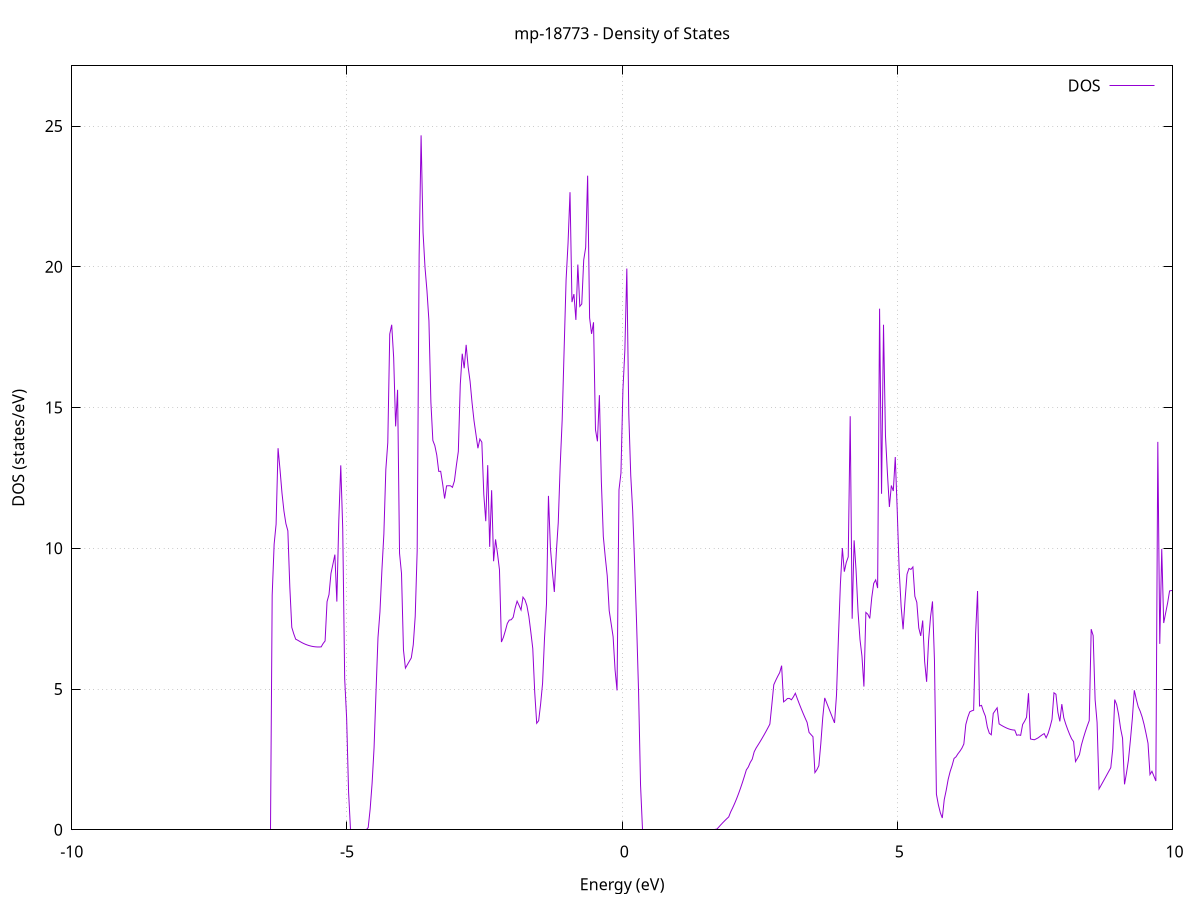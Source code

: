 set title 'mp-18773 - Density of States'
set xlabel 'Energy (eV)'
set ylabel 'DOS (states/eV)'
set grid
set xrange [-10:10]
set yrange [0:27.137]
set xzeroaxis lt -1
set terminal png size 800,600
set output 'mp-18773_dos_gnuplot.png'
plot '-' using 1:2 with lines title 'DOS'
-43.135900 0.000000
-43.100300 0.000000
-43.064700 0.000000
-43.029100 0.000000
-42.993500 0.000000
-42.957900 0.000000
-42.922300 0.000000
-42.886700 0.000000
-42.851100 0.000000
-42.815500 0.000000
-42.779900 0.000000
-42.744300 0.000000
-42.708700 0.000000
-42.673100 0.000000
-42.637500 0.000000
-42.601900 0.000000
-42.566200 0.000000
-42.530600 0.000000
-42.495000 0.000000
-42.459400 0.000000
-42.423800 0.000000
-42.388200 0.000000
-42.352600 0.000000
-42.317000 0.000000
-42.281400 0.000000
-42.245800 0.000000
-42.210200 0.000000
-42.174600 0.000000
-42.139000 0.000000
-42.103400 0.000000
-42.067800 0.000000
-42.032200 0.000000
-41.996600 0.000000
-41.961000 0.000000
-41.925400 0.000000
-41.889800 0.000000
-41.854200 0.000000
-41.818600 0.000000
-41.783000 0.000000
-41.747400 0.000000
-41.711800 0.000000
-41.676200 0.000000
-41.640600 0.000000
-41.605000 0.000000
-41.569400 0.000000
-41.533800 0.000000
-41.498200 0.000000
-41.462600 0.000000
-41.427000 0.000000
-41.391400 0.000000
-41.355800 0.000000
-41.320200 0.000000
-41.284600 0.000000
-41.249000 0.000000
-41.213400 0.000000
-41.177800 0.000000
-41.142200 0.000000
-41.106600 0.000000
-41.071000 0.000000
-41.035400 0.000000
-40.999800 0.000000
-40.964200 0.000000
-40.928600 0.000000
-40.892900 0.000000
-40.857300 0.000000
-40.821700 0.000000
-40.786100 0.000000
-40.750500 0.000000
-40.714900 0.000000
-40.679300 0.000000
-40.643700 0.000000
-40.608100 0.000000
-40.572500 0.000000
-40.536900 0.000000
-40.501300 0.000000
-40.465700 0.000000
-40.430100 0.000000
-40.394500 0.000000
-40.358900 0.000000
-40.323300 0.000000
-40.287700 0.000000
-40.252100 0.000000
-40.216500 0.000000
-40.180900 0.000000
-40.145300 0.000000
-40.109700 0.000000
-40.074100 0.000000
-40.038500 0.000000
-40.002900 0.000000
-39.967300 0.000000
-39.931700 0.000000
-39.896100 183.573600
-39.860500 705.699500
-39.824900 405.235800
-39.789300 0.000000
-39.753700 0.000000
-39.718100 0.000000
-39.682500 0.000000
-39.646900 0.000000
-39.611300 0.000000
-39.575700 0.000000
-39.540100 0.000000
-39.504500 0.000000
-39.468900 0.000000
-39.433300 0.000000
-39.397700 0.000000
-39.362100 0.000000
-39.326500 0.000000
-39.290900 0.000000
-39.255200 0.000000
-39.219600 0.000000
-39.184000 0.000000
-39.148400 0.000000
-39.112800 0.000000
-39.077200 0.000000
-39.041600 0.000000
-39.006000 0.000000
-38.970400 0.000000
-38.934800 0.000000
-38.899200 0.000000
-38.863600 0.000000
-38.828000 0.000000
-38.792400 0.000000
-38.756800 0.000000
-38.721200 0.000000
-38.685600 0.000000
-38.650000 0.000000
-38.614400 0.000000
-38.578800 0.000000
-38.543200 0.000000
-38.507600 0.000000
-38.472000 0.000000
-38.436400 0.000000
-38.400800 0.000000
-38.365200 0.000000
-38.329600 0.000000
-38.294000 0.000000
-38.258400 0.000000
-38.222800 0.000000
-38.187200 0.000000
-38.151600 0.000000
-38.116000 0.000000
-38.080400 0.000000
-38.044800 0.000000
-38.009200 0.000000
-37.973600 0.000000
-37.938000 0.000000
-37.902400 0.000000
-37.866800 0.000000
-37.831200 0.000000
-37.795600 0.000000
-37.760000 0.000000
-37.724400 0.000000
-37.688800 0.000000
-37.653200 0.000000
-37.617600 0.000000
-37.581900 0.000000
-37.546300 0.000000
-37.510700 0.000000
-37.475100 0.000000
-37.439500 0.000000
-37.403900 0.000000
-37.368300 0.000000
-37.332700 0.000000
-37.297100 0.000000
-37.261500 0.000000
-37.225900 0.000000
-37.190300 0.000000
-37.154700 0.000000
-37.119100 0.000000
-37.083500 0.000000
-37.047900 0.000000
-37.012300 0.000000
-36.976700 0.000000
-36.941100 0.000000
-36.905500 0.000000
-36.869900 0.000000
-36.834300 0.000000
-36.798700 0.000000
-36.763100 0.000000
-36.727500 0.000000
-36.691900 0.000000
-36.656300 0.000000
-36.620700 0.000000
-36.585100 0.000000
-36.549500 0.000000
-36.513900 0.000000
-36.478300 0.000000
-36.442700 0.000000
-36.407100 0.000000
-36.371500 0.000000
-36.335900 0.000000
-36.300300 0.000000
-36.264700 0.000000
-36.229100 0.000000
-36.193500 0.000000
-36.157900 0.000000
-36.122300 0.000000
-36.086700 0.000000
-36.051100 0.000000
-36.015500 0.000000
-35.979900 0.000000
-35.944300 0.000000
-35.908600 0.000000
-35.873000 0.000000
-35.837400 0.000000
-35.801800 0.000000
-35.766200 0.000000
-35.730600 0.000000
-35.695000 0.000000
-35.659400 0.000000
-35.623800 0.000000
-35.588200 0.000000
-35.552600 0.000000
-35.517000 0.000000
-35.481400 0.000000
-35.445800 0.000000
-35.410200 0.000000
-35.374600 0.000000
-35.339000 0.000000
-35.303400 0.000000
-35.267800 0.000000
-35.232200 0.000000
-35.196600 0.000000
-35.161000 0.000000
-35.125400 0.000000
-35.089800 0.000000
-35.054200 0.000000
-35.018600 0.000000
-34.983000 0.000000
-34.947400 0.000000
-34.911800 0.000000
-34.876200 0.000000
-34.840600 0.000000
-34.805000 0.000000
-34.769400 0.000000
-34.733800 0.000000
-34.698200 0.000000
-34.662600 0.000000
-34.627000 0.000000
-34.591400 0.000000
-34.555800 0.000000
-34.520200 0.000000
-34.484600 0.000000
-34.449000 0.000000
-34.413400 0.000000
-34.377800 0.000000
-34.342200 0.000000
-34.306600 0.000000
-34.270900 0.000000
-34.235300 0.000000
-34.199700 0.000000
-34.164100 0.000000
-34.128500 0.000000
-34.092900 0.000000
-34.057300 0.000000
-34.021700 0.000000
-33.986100 0.000000
-33.950500 0.000000
-33.914900 0.000000
-33.879300 0.000000
-33.843700 0.000000
-33.808100 0.000000
-33.772500 0.000000
-33.736900 0.000000
-33.701300 0.000000
-33.665700 0.000000
-33.630100 0.000000
-33.594500 0.000000
-33.558900 0.000000
-33.523300 0.000000
-33.487700 0.000000
-33.452100 0.000000
-33.416500 0.000000
-33.380900 0.000000
-33.345300 0.000000
-33.309700 0.000000
-33.274100 0.000000
-33.238500 0.000000
-33.202900 0.000000
-33.167300 0.000000
-33.131700 0.000000
-33.096100 0.000000
-33.060500 0.000000
-33.024900 0.000000
-32.989300 0.000000
-32.953700 0.000000
-32.918100 0.000000
-32.882500 0.000000
-32.846900 0.000000
-32.811300 0.000000
-32.775700 0.000000
-32.740100 0.000000
-32.704500 0.000000
-32.668900 0.000000
-32.633300 0.000000
-32.597600 0.000000
-32.562000 0.000000
-32.526400 0.000000
-32.490800 0.000000
-32.455200 0.000000
-32.419600 0.000000
-32.384000 0.000000
-32.348400 0.000000
-32.312800 0.000000
-32.277200 0.000000
-32.241600 0.000000
-32.206000 0.000000
-32.170400 0.000000
-32.134800 0.000000
-32.099200 0.000000
-32.063600 0.000000
-32.028000 0.000000
-31.992400 0.000000
-31.956800 0.000000
-31.921200 0.000000
-31.885600 0.000000
-31.850000 0.000000
-31.814400 0.000000
-31.778800 0.000000
-31.743200 0.000000
-31.707600 0.000000
-31.672000 0.000000
-31.636400 0.000000
-31.600800 0.000000
-31.565200 0.000000
-31.529600 0.000000
-31.494000 0.000000
-31.458400 0.000000
-31.422800 0.000000
-31.387200 0.000000
-31.351600 0.000000
-31.316000 0.000000
-31.280400 0.000000
-31.244800 0.000000
-31.209200 0.000000
-31.173600 0.000000
-31.138000 0.000000
-31.102400 0.000000
-31.066800 0.000000
-31.031200 0.000000
-30.995600 0.000000
-30.959900 0.000000
-30.924300 0.000000
-30.888700 0.000000
-30.853100 0.000000
-30.817500 0.000000
-30.781900 0.000000
-30.746300 0.000000
-30.710700 0.000000
-30.675100 0.000000
-30.639500 0.000000
-30.603900 0.000000
-30.568300 0.000000
-30.532700 0.000000
-30.497100 0.000000
-30.461500 0.000000
-30.425900 0.000000
-30.390300 0.000000
-30.354700 0.000000
-30.319100 0.000000
-30.283500 0.000000
-30.247900 0.000000
-30.212300 0.000000
-30.176700 0.000000
-30.141100 0.000000
-30.105500 0.000000
-30.069900 0.000000
-30.034300 0.000000
-29.998700 0.000000
-29.963100 0.000000
-29.927500 0.000000
-29.891900 0.000000
-29.856300 0.000000
-29.820700 0.000000
-29.785100 0.000000
-29.749500 0.000000
-29.713900 0.000000
-29.678300 0.000000
-29.642700 0.000000
-29.607100 0.000000
-29.571500 0.000000
-29.535900 0.000000
-29.500300 0.000000
-29.464700 0.000000
-29.429100 0.000000
-29.393500 0.000000
-29.357900 0.000000
-29.322300 0.000000
-29.286600 0.000000
-29.251000 0.000000
-29.215400 0.000000
-29.179800 0.000000
-29.144200 0.000000
-29.108600 0.000000
-29.073000 0.000000
-29.037400 0.000000
-29.001800 0.000000
-28.966200 0.000000
-28.930600 0.000000
-28.895000 0.000000
-28.859400 0.000000
-28.823800 0.000000
-28.788200 0.000000
-28.752600 0.000000
-28.717000 0.000000
-28.681400 0.000000
-28.645800 0.000000
-28.610200 0.000000
-28.574600 0.000000
-28.539000 0.000000
-28.503400 0.000000
-28.467800 0.000000
-28.432200 0.000000
-28.396600 0.000000
-28.361000 0.000000
-28.325400 0.000000
-28.289800 0.000000
-28.254200 0.000000
-28.218600 0.000000
-28.183000 0.000000
-28.147400 0.000000
-28.111800 0.000000
-28.076200 0.000000
-28.040600 0.000000
-28.005000 0.000000
-27.969400 0.000000
-27.933800 0.000000
-27.898200 0.000000
-27.862600 0.000000
-27.827000 0.000000
-27.791400 0.000000
-27.755800 0.000000
-27.720200 0.000000
-27.684600 0.000000
-27.648900 0.000000
-27.613300 0.000000
-27.577700 0.000000
-27.542100 0.000000
-27.506500 0.000000
-27.470900 0.000000
-27.435300 0.000000
-27.399700 0.000000
-27.364100 0.000000
-27.328500 0.000000
-27.292900 0.000000
-27.257300 0.000000
-27.221700 0.000000
-27.186100 0.000000
-27.150500 0.000000
-27.114900 0.000000
-27.079300 0.000000
-27.043700 0.000000
-27.008100 0.000000
-26.972500 0.000000
-26.936900 0.000000
-26.901300 0.000000
-26.865700 0.000000
-26.830100 0.000000
-26.794500 0.000000
-26.758900 0.000000
-26.723300 0.000000
-26.687700 0.000000
-26.652100 0.000000
-26.616500 0.000000
-26.580900 0.000000
-26.545300 0.000000
-26.509700 0.000000
-26.474100 0.000000
-26.438500 0.000000
-26.402900 0.000000
-26.367300 0.000000
-26.331700 0.000000
-26.296100 0.000000
-26.260500 0.000000
-26.224900 0.000000
-26.189300 0.000000
-26.153700 0.000000
-26.118100 0.000000
-26.082500 0.000000
-26.046900 0.000000
-26.011300 0.000000
-25.975600 0.000000
-25.940000 0.000000
-25.904400 0.000000
-25.868800 0.000000
-25.833200 0.000000
-25.797600 0.000000
-25.762000 0.000000
-25.726400 0.000000
-25.690800 0.000000
-25.655200 0.000000
-25.619600 0.000000
-25.584000 0.000000
-25.548400 0.000000
-25.512800 0.000000
-25.477200 0.000000
-25.441600 0.000000
-25.406000 0.000000
-25.370400 0.000000
-25.334800 0.000000
-25.299200 0.000000
-25.263600 0.000000
-25.228000 0.000000
-25.192400 0.000000
-25.156800 0.000000
-25.121200 0.000000
-25.085600 0.000000
-25.050000 0.000000
-25.014400 0.000000
-24.978800 0.000000
-24.943200 0.000000
-24.907600 0.000000
-24.872000 0.000000
-24.836400 0.000000
-24.800800 0.000000
-24.765200 0.000000
-24.729600 0.000000
-24.694000 0.000000
-24.658400 0.000000
-24.622800 0.000000
-24.587200 0.000000
-24.551600 0.000000
-24.516000 0.000000
-24.480400 0.000000
-24.444800 0.000000
-24.409200 0.000000
-24.373600 0.000000
-24.338000 0.000000
-24.302300 0.000000
-24.266700 0.000000
-24.231100 0.000000
-24.195500 0.000000
-24.159900 0.000000
-24.124300 0.000000
-24.088700 0.000000
-24.053100 0.000000
-24.017500 0.000000
-23.981900 0.000000
-23.946300 0.000000
-23.910700 0.000000
-23.875100 0.000000
-23.839500 0.000000
-23.803900 0.000000
-23.768300 0.000000
-23.732700 0.000000
-23.697100 0.000000
-23.661500 0.000000
-23.625900 0.000000
-23.590300 0.000000
-23.554700 0.000000
-23.519100 0.000000
-23.483500 0.000000
-23.447900 0.000000
-23.412300 0.000000
-23.376700 0.000000
-23.341100 0.000000
-23.305500 0.000000
-23.269900 0.000000
-23.234300 0.000000
-23.198700 0.000000
-23.163100 0.000000
-23.127500 0.000000
-23.091900 0.000000
-23.056300 0.000000
-23.020700 0.000000
-22.985100 0.000000
-22.949500 0.000000
-22.913900 0.000000
-22.878300 0.000000
-22.842700 0.000000
-22.807100 0.000000
-22.771500 0.000000
-22.735900 0.000000
-22.700300 0.000000
-22.664600 0.000000
-22.629000 0.000000
-22.593400 0.000000
-22.557800 0.000000
-22.522200 0.000000
-22.486600 0.000000
-22.451000 0.000000
-22.415400 0.000000
-22.379800 0.000000
-22.344200 0.000000
-22.308600 0.000000
-22.273000 0.000000
-22.237400 0.000000
-22.201800 0.000000
-22.166200 0.000000
-22.130600 0.000000
-22.095000 0.000000
-22.059400 0.000000
-22.023800 0.000000
-21.988200 0.000000
-21.952600 0.000000
-21.917000 0.000000
-21.881400 0.000000
-21.845800 0.000000
-21.810200 0.000000
-21.774600 0.000000
-21.739000 0.000000
-21.703400 0.000000
-21.667800 0.000000
-21.632200 0.000000
-21.596600 0.000000
-21.561000 0.000000
-21.525400 0.000000
-21.489800 0.000000
-21.454200 0.000000
-21.418600 0.000000
-21.383000 0.000000
-21.347400 0.000000
-21.311800 0.000000
-21.276200 0.000000
-21.240600 0.000000
-21.205000 0.000000
-21.169400 0.000000
-21.133800 0.000000
-21.098200 0.000000
-21.062600 0.000000
-21.027000 0.000000
-20.991300 0.000000
-20.955700 0.000000
-20.920100 0.000000
-20.884500 0.000000
-20.848900 0.000000
-20.813300 0.000000
-20.777700 0.000000
-20.742100 0.000000
-20.706500 0.000000
-20.670900 0.000000
-20.635300 0.000000
-20.599700 0.000000
-20.564100 0.000000
-20.528500 0.000000
-20.492900 0.000000
-20.457300 0.000000
-20.421700 0.000000
-20.386100 0.000000
-20.350500 0.000000
-20.314900 0.000000
-20.279300 0.000000
-20.243700 0.000000
-20.208100 0.000000
-20.172500 0.000000
-20.136900 0.000000
-20.101300 0.000000
-20.065700 0.000000
-20.030100 0.000000
-19.994500 0.000000
-19.958900 0.000000
-19.923300 0.000000
-19.887700 0.000000
-19.852100 0.000000
-19.816500 0.000000
-19.780900 0.000000
-19.745300 0.000000
-19.709700 0.000000
-19.674100 0.000000
-19.638500 0.000000
-19.602900 0.000000
-19.567300 0.000000
-19.531700 0.000000
-19.496100 0.000000
-19.460500 0.000000
-19.424900 0.000000
-19.389300 0.000000
-19.353600 0.000000
-19.318000 0.000000
-19.282400 0.000000
-19.246800 0.000000
-19.211200 0.000000
-19.175600 0.000000
-19.140000 0.000000
-19.104400 0.000000
-19.068800 0.000000
-19.033200 0.000000
-18.997600 0.000000
-18.962000 0.000000
-18.926400 0.000000
-18.890800 0.000000
-18.855200 0.000000
-18.819600 0.000000
-18.784000 0.000000
-18.748400 0.000000
-18.712800 0.000000
-18.677200 0.000000
-18.641600 0.000000
-18.606000 0.000000
-18.570400 0.000000
-18.534800 0.000000
-18.499200 0.000000
-18.463600 0.000000
-18.428000 0.000000
-18.392400 0.000000
-18.356800 0.000000
-18.321200 0.000000
-18.285600 0.000000
-18.250000 0.000000
-18.214400 0.000000
-18.178800 0.000000
-18.143200 0.000000
-18.107600 0.000000
-18.072000 0.000000
-18.036400 0.000000
-18.000800 0.000000
-17.965200 0.000000
-17.929600 0.000000
-17.894000 0.011800
-17.858400 0.221100
-17.822800 0.692200
-17.787200 1.553300
-17.751600 2.429500
-17.716000 2.993900
-17.680300 3.737400
-17.644700 3.593800
-17.609100 4.362400
-17.573500 8.178700
-17.537900 9.934900
-17.502300 10.530900
-17.466700 11.050400
-17.431100 10.594400
-17.395500 9.669700
-17.359900 7.958900
-17.324300 8.071400
-17.288700 10.475500
-17.253100 9.098100
-17.217500 11.104600
-17.181900 12.365400
-17.146300 10.736500
-17.110700 9.162000
-17.075100 6.269200
-17.039500 5.563200
-17.003900 6.677000
-16.968300 5.279100
-16.932700 16.663200
-16.897100 19.412700
-16.861500 18.595400
-16.825900 21.007000
-16.790300 22.300200
-16.754700 20.676600
-16.719100 18.173000
-16.683500 14.118600
-16.647900 1.966400
-16.612300 3.506300
-16.576700 4.603300
-16.541100 6.486500
-16.505500 17.315400
-16.469900 23.093600
-16.434300 18.464700
-16.398700 13.268800
-16.363100 24.449800
-16.327500 19.148600
-16.291900 19.497600
-16.256300 19.769700
-16.220700 19.964900
-16.185100 19.850000
-16.149500 25.439200
-16.113900 31.639800
-16.078300 31.249200
-16.042600 20.839000
-16.007000 4.446800
-15.971400 0.000000
-15.935800 0.000000
-15.900200 0.000000
-15.864600 0.000000
-15.829000 0.000000
-15.793400 0.000000
-15.757800 0.000000
-15.722200 0.000000
-15.686600 0.000000
-15.651000 0.000000
-15.615400 0.000000
-15.579800 0.000000
-15.544200 0.000000
-15.508600 0.000000
-15.473000 0.000000
-15.437400 0.000000
-15.401800 0.000000
-15.366200 0.000000
-15.330600 0.000000
-15.295000 0.000000
-15.259400 0.000000
-15.223800 0.000000
-15.188200 0.000000
-15.152600 0.000000
-15.117000 0.000000
-15.081400 0.000000
-15.045800 0.000000
-15.010200 0.000000
-14.974600 0.000000
-14.939000 0.000000
-14.903400 0.000000
-14.867800 0.000000
-14.832200 0.000000
-14.796600 0.000000
-14.761000 0.000000
-14.725400 0.000000
-14.689800 0.000000
-14.654200 0.000000
-14.618600 0.000000
-14.583000 0.000000
-14.547400 0.000000
-14.511800 0.000000
-14.476200 0.000000
-14.440600 0.000000
-14.405000 0.000000
-14.369300 0.000000
-14.333700 0.000000
-14.298100 0.000000
-14.262500 0.000000
-14.226900 0.000000
-14.191300 0.000000
-14.155700 0.000000
-14.120100 0.000000
-14.084500 0.000000
-14.048900 0.000000
-14.013300 0.000000
-13.977700 0.000000
-13.942100 0.000000
-13.906500 0.000000
-13.870900 0.000000
-13.835300 0.000000
-13.799700 0.000000
-13.764100 0.000000
-13.728500 0.000000
-13.692900 0.000000
-13.657300 0.000000
-13.621700 0.000000
-13.586100 0.000000
-13.550500 0.000000
-13.514900 0.000000
-13.479300 0.000000
-13.443700 0.000000
-13.408100 0.000000
-13.372500 0.000000
-13.336900 0.000000
-13.301300 0.000000
-13.265700 0.000000
-13.230100 0.000000
-13.194500 0.000000
-13.158900 0.000000
-13.123300 0.000000
-13.087700 0.000000
-13.052100 0.000000
-13.016500 0.000000
-12.980900 0.000000
-12.945300 0.000000
-12.909700 0.000000
-12.874100 0.000000
-12.838500 0.000000
-12.802900 0.000000
-12.767300 0.000000
-12.731700 0.000000
-12.696000 0.000000
-12.660400 0.000000
-12.624800 0.000000
-12.589200 0.000000
-12.553600 0.000000
-12.518000 0.000000
-12.482400 0.000000
-12.446800 0.000000
-12.411200 0.000000
-12.375600 0.000000
-12.340000 0.000000
-12.304400 0.000000
-12.268800 0.000000
-12.233200 0.000000
-12.197600 0.000000
-12.162000 0.000000
-12.126400 0.000000
-12.090800 0.000000
-12.055200 0.000000
-12.019600 0.000000
-11.984000 0.000000
-11.948400 0.000000
-11.912800 0.000000
-11.877200 0.000000
-11.841600 0.000000
-11.806000 0.000000
-11.770400 0.000000
-11.734800 0.000000
-11.699200 0.000000
-11.663600 0.000000
-11.628000 0.000000
-11.592400 0.000000
-11.556800 0.000000
-11.521200 0.000000
-11.485600 0.000000
-11.450000 0.000000
-11.414400 0.000000
-11.378800 0.000000
-11.343200 0.000000
-11.307600 0.000000
-11.272000 0.000000
-11.236400 0.000000
-11.200800 0.000000
-11.165200 0.000000
-11.129600 0.000000
-11.094000 0.000000
-11.058300 0.000000
-11.022700 0.000000
-10.987100 0.000000
-10.951500 0.000000
-10.915900 0.000000
-10.880300 0.000000
-10.844700 0.000000
-10.809100 0.000000
-10.773500 0.000000
-10.737900 0.000000
-10.702300 0.000000
-10.666700 0.000000
-10.631100 0.000000
-10.595500 0.000000
-10.559900 0.000000
-10.524300 0.000000
-10.488700 0.000000
-10.453100 0.000000
-10.417500 0.000000
-10.381900 0.000000
-10.346300 0.000000
-10.310700 0.000000
-10.275100 0.000000
-10.239500 0.000000
-10.203900 0.000000
-10.168300 0.000000
-10.132700 0.000000
-10.097100 0.000000
-10.061500 0.000000
-10.025900 0.000000
-9.990300 0.000000
-9.954700 0.000000
-9.919100 0.000000
-9.883500 0.000000
-9.847900 0.000000
-9.812300 0.000000
-9.776700 0.000000
-9.741100 0.000000
-9.705500 0.000000
-9.669900 0.000000
-9.634300 0.000000
-9.598700 0.000000
-9.563100 0.000000
-9.527500 0.000000
-9.491900 0.000000
-9.456300 0.000000
-9.420700 0.000000
-9.385000 0.000000
-9.349400 0.000000
-9.313800 0.000000
-9.278200 0.000000
-9.242600 0.000000
-9.207000 0.000000
-9.171400 0.000000
-9.135800 0.000000
-9.100200 0.000000
-9.064600 0.000000
-9.029000 0.000000
-8.993400 0.000000
-8.957800 0.000000
-8.922200 0.000000
-8.886600 0.000000
-8.851000 0.000000
-8.815400 0.000000
-8.779800 0.000000
-8.744200 0.000000
-8.708600 0.000000
-8.673000 0.000000
-8.637400 0.000000
-8.601800 0.000000
-8.566200 0.000000
-8.530600 0.000000
-8.495000 0.000000
-8.459400 0.000000
-8.423800 0.000000
-8.388200 0.000000
-8.352600 0.000000
-8.317000 0.000000
-8.281400 0.000000
-8.245800 0.000000
-8.210200 0.000000
-8.174600 0.000000
-8.139000 0.000000
-8.103400 0.000000
-8.067800 0.000000
-8.032200 0.000000
-7.996600 0.000000
-7.961000 0.000000
-7.925400 0.000000
-7.889800 0.000000
-7.854200 0.000000
-7.818600 0.000000
-7.783000 0.000000
-7.747300 0.000000
-7.711700 0.000000
-7.676100 0.000000
-7.640500 0.000000
-7.604900 0.000000
-7.569300 0.000000
-7.533700 0.000000
-7.498100 0.000000
-7.462500 0.000000
-7.426900 0.000000
-7.391300 0.000000
-7.355700 0.000000
-7.320100 0.000000
-7.284500 0.000000
-7.248900 0.000000
-7.213300 0.000000
-7.177700 0.000000
-7.142100 0.000000
-7.106500 0.000000
-7.070900 0.000000
-7.035300 0.000000
-6.999700 0.000000
-6.964100 0.000000
-6.928500 0.000000
-6.892900 0.000000
-6.857300 0.000000
-6.821700 0.000000
-6.786100 0.000000
-6.750500 0.000000
-6.714900 0.000000
-6.679300 0.000000
-6.643700 0.000000
-6.608100 0.000000
-6.572500 0.000000
-6.536900 0.000000
-6.501300 0.000000
-6.465700 0.000000
-6.430100 0.000000
-6.394500 0.000000
-6.358900 8.333500
-6.323300 10.147900
-6.287700 10.854000
-6.252100 13.555100
-6.216500 12.793400
-6.180900 11.963300
-6.145300 11.324200
-6.109700 10.876300
-6.074000 10.619500
-6.038400 8.622600
-6.002800 7.192000
-5.967200 6.962200
-5.931600 6.770100
-5.896000 6.735100
-5.860400 6.694000
-5.824800 6.654500
-5.789200 6.619300
-5.753600 6.588500
-5.718000 6.562000
-5.682400 6.539800
-5.646800 6.521900
-5.611200 6.508300
-5.575600 6.499100
-5.540000 6.494200
-5.504400 6.493600
-5.468800 6.497400
-5.433200 6.616600
-5.397600 6.707400
-5.362000 8.103900
-5.326400 8.356800
-5.290800 9.106900
-5.255200 9.436200
-5.219600 9.774900
-5.184000 8.105300
-5.148400 10.985700
-5.112800 12.946900
-5.077200 10.706200
-5.041600 5.369200
-5.006000 3.959600
-4.970400 1.325800
-4.934800 0.000000
-4.899200 0.000000
-4.863600 0.000000
-4.828000 0.000000
-4.792400 0.000000
-4.756800 0.000000
-4.721200 0.000000
-4.685600 0.000000
-4.650000 0.000000
-4.614400 0.079700
-4.578800 0.731000
-4.543200 1.656400
-4.507600 2.915800
-4.472000 4.911200
-4.436300 6.827700
-4.400700 7.741000
-4.365100 9.226500
-4.329500 10.504100
-4.293900 12.794200
-4.258300 13.751600
-4.222700 17.610000
-4.187100 17.940100
-4.151500 16.770000
-4.115900 14.331100
-4.080300 15.628800
-4.044700 9.821000
-4.009100 9.106400
-3.973500 6.389400
-3.937900 5.743400
-3.902300 5.865000
-3.866700 5.986200
-3.831100 6.106800
-3.795500 6.569800
-3.759900 7.584300
-3.724300 9.923000
-3.688700 20.403500
-3.653100 24.670000
-3.617500 21.219700
-3.581900 19.974600
-3.546300 19.144500
-3.510700 18.078900
-3.475100 15.187100
-3.439500 13.831000
-3.403900 13.650100
-3.368300 13.311000
-3.332700 12.732700
-3.297100 12.734100
-3.261500 12.287300
-3.225900 11.768000
-3.190300 12.217300
-3.154700 12.222000
-3.119100 12.219100
-3.083500 12.165400
-3.047900 12.391400
-3.012300 12.939200
-2.976700 13.437100
-2.941100 15.814600
-2.905500 16.912300
-2.869900 16.395700
-2.834300 17.227900
-2.798700 16.451100
-2.763000 15.930200
-2.727400 15.175200
-2.691800 14.535300
-2.656200 14.044900
-2.620600 13.553900
-2.585000 13.880400
-2.549400 13.769200
-2.513800 11.914100
-2.478200 10.961700
-2.442600 12.953200
-2.407000 10.050300
-2.371400 12.062600
-2.335800 9.540400
-2.300200 10.315300
-2.264600 9.808800
-2.229000 9.238300
-2.193400 6.668900
-2.157800 6.835500
-2.122200 7.069200
-2.086600 7.329100
-2.051000 7.448300
-2.015400 7.462200
-1.979800 7.548500
-1.944200 7.878400
-1.908600 8.121600
-1.873000 7.969500
-1.837400 7.808000
-1.801800 8.264800
-1.766200 8.167200
-1.730600 7.960500
-1.695000 7.579700
-1.659400 7.028500
-1.623800 6.439100
-1.588200 4.878100
-1.552600 3.782800
-1.517000 3.875200
-1.481400 4.465000
-1.445800 5.203100
-1.410200 6.821700
-1.374600 8.023100
-1.339000 11.860900
-1.303400 10.018200
-1.267800 9.172300
-1.232200 8.448600
-1.196600 9.836800
-1.161000 10.908400
-1.125400 12.942600
-1.089700 14.555800
-1.054100 17.063900
-1.018500 19.535800
-0.982900 20.842200
-0.947300 22.649900
-0.911700 18.744600
-0.876100 19.030100
-0.840500 18.112300
-0.804900 20.079900
-0.769300 18.593200
-0.733700 18.679900
-0.698100 20.241800
-0.662500 20.688500
-0.626900 23.236700
-0.591300 18.187700
-0.555700 17.616200
-0.520100 18.028100
-0.484500 14.212600
-0.448900 13.799500
-0.413300 15.439600
-0.377700 12.367800
-0.342100 10.415700
-0.306500 9.683100
-0.270900 9.021800
-0.235300 7.785000
-0.199700 7.322200
-0.164100 6.858200
-0.128500 5.676500
-0.092900 4.950600
-0.057300 12.077700
-0.021700 12.671600
0.013900 15.609100
0.049500 17.036500
0.085100 19.936400
0.120700 14.769000
0.156300 12.584600
0.191900 11.312600
0.227500 9.413300
0.263100 7.293800
0.298700 4.892900
0.334300 1.590200
0.369900 0.000000
0.405500 0.000000
0.441100 0.000000
0.476700 0.000000
0.512300 0.000000
0.548000 0.000000
0.583600 0.000000
0.619200 0.000000
0.654800 0.000000
0.690400 0.000000
0.726000 0.000000
0.761600 0.000000
0.797200 0.000000
0.832800 0.000000
0.868400 0.000000
0.904000 0.000000
0.939600 0.000000
0.975200 0.000000
1.010800 0.000000
1.046400 0.000000
1.082000 0.000000
1.117600 0.000000
1.153200 0.000000
1.188800 0.000000
1.224400 0.000000
1.260000 0.000000
1.295600 0.000000
1.331200 0.000000
1.366800 0.000000
1.402400 0.000000
1.438000 0.000000
1.473600 0.000000
1.509200 0.000000
1.544800 0.000000
1.580400 0.000000
1.616000 0.000000
1.651600 0.000000
1.687200 0.000000
1.722800 0.025200
1.758400 0.101700
1.794000 0.179100
1.829600 0.253400
1.865200 0.324400
1.900800 0.392200
1.936400 0.456900
1.972000 0.634100
2.007600 0.775900
2.043200 0.930800
2.078800 1.098600
2.114400 1.279500
2.150000 1.473300
2.185600 1.680200
2.221300 1.900100
2.256900 2.127700
2.292500 2.231000
2.328100 2.393100
2.363700 2.508300
2.399300 2.770700
2.434900 2.905700
2.470500 3.015900
2.506100 3.128500
2.541700 3.245200
2.577300 3.366100
2.612900 3.491100
2.648500 3.620200
2.684100 3.753500
2.719700 4.437900
2.755300 5.151900
2.790900 5.306900
2.826500 5.449600
2.862100 5.580100
2.897700 5.830200
2.933300 4.543900
2.968900 4.597800
3.004500 4.663900
3.040100 4.666300
3.075700 4.617600
3.111300 4.720100
3.146900 4.849000
3.182500 4.659100
3.218100 4.476100
3.253700 4.300200
3.289300 4.131200
3.324900 3.969300
3.360500 3.814400
3.396100 3.459400
3.431700 3.380800
3.467300 3.304700
3.502900 2.031200
3.538500 2.133000
3.574100 2.276800
3.609700 3.057400
3.645300 3.990700
3.680900 4.683900
3.716500 4.506500
3.752100 4.329100
3.787700 4.151600
3.823300 3.974000
3.859000 3.796400
3.894600 4.779600
3.930200 6.837900
3.965800 8.729500
4.001400 10.008000
4.037000 9.168400
4.072600 9.497200
4.108200 9.695100
4.143800 14.690500
4.179400 7.497300
4.215000 10.281900
4.250600 9.205800
4.286200 7.752300
4.321800 6.755400
4.357400 6.171000
4.393000 5.087900
4.428600 7.721700
4.464200 7.656100
4.499800 7.507600
4.535400 8.248200
4.571000 8.752400
4.606600 8.876600
4.642200 8.586000
4.677800 18.512000
4.713400 11.934200
4.749000 17.940600
4.784600 13.998700
4.820200 12.662400
4.855800 11.467200
4.891400 12.229900
4.927000 12.034600
4.962600 13.240800
4.998200 11.351800
5.033800 9.218200
5.069400 7.929200
5.105000 7.121700
5.140600 8.163100
5.176200 9.077200
5.211800 9.284100
5.247400 9.249500
5.283000 9.336600
5.318600 8.293900
5.354200 8.079500
5.389800 7.171000
5.425400 6.886600
5.461000 7.434200
5.496600 5.970000
5.532300 5.255000
5.567900 6.721000
5.603500 7.559000
5.639100 8.112200
5.674700 6.023800
5.710300 1.264000
5.745900 0.886500
5.781500 0.604500
5.817100 0.418200
5.852700 1.071300
5.888300 1.402700
5.923900 1.790600
5.959500 2.067500
5.995100 2.279000
6.030700 2.533900
6.066300 2.591100
6.101900 2.700600
6.137500 2.791500
6.173100 2.898100
6.208700 3.046300
6.244300 3.736800
6.279900 3.995800
6.315500 4.187200
6.351100 4.224000
6.386700 4.247500
6.422300 6.948000
6.457900 8.481200
6.493500 4.396300
6.529100 4.419700
6.564700 4.208500
6.600300 4.033800
6.635900 3.644100
6.671500 3.431800
6.707100 3.374400
6.742700 4.132500
6.778300 4.234200
6.813900 4.333300
6.849500 3.761100
6.885100 3.717800
6.920700 3.678000
6.956300 3.641700
6.991900 3.608800
7.027500 3.581100
7.063100 3.560400
7.098700 3.546800
7.134300 3.540100
7.170000 3.357900
7.205600 3.370900
7.241200 3.354000
7.276800 3.740900
7.312400 3.854800
7.348000 3.994700
7.383600 4.851200
7.419200 3.226400
7.454800 3.209000
7.490400 3.197800
7.526000 3.231900
7.561600 3.269600
7.597200 3.324100
7.632800 3.373300
7.668400 3.417100
7.704000 3.268400
7.739600 3.422100
7.775200 3.651100
7.810800 3.922700
7.846400 4.866400
7.882000 4.814600
7.917600 4.173000
7.953200 3.850000
7.988800 4.462700
8.024400 3.982300
8.060000 3.755900
8.095600 3.562700
8.131200 3.386400
8.166800 3.231900
8.202400 3.131500
8.238000 2.423100
8.273600 2.541600
8.309200 2.669800
8.344800 3.008100
8.380400 3.257000
8.416000 3.484000
8.451600 3.690800
8.487200 3.879400
8.522800 7.126500
8.558400 6.898600
8.594000 4.622000
8.629600 3.814300
8.665200 1.450000
8.700800 1.574700
8.736400 1.700100
8.772000 1.826200
8.807600 1.952900
8.843300 2.080300
8.878900 2.208400
8.914500 2.877000
8.950100 4.624500
8.985700 4.445500
9.021300 4.088700
9.056900 3.598500
9.092500 3.254100
9.128100 1.614700
9.163700 2.010700
9.199300 2.474100
9.234900 3.179000
9.270500 3.955500
9.306100 4.955100
9.341700 4.640400
9.377300 4.368800
9.412900 4.211500
9.448500 4.005200
9.484100 3.740000
9.519700 3.416000
9.555300 3.070500
9.590900 1.961200
9.626500 2.078000
9.662100 1.905200
9.697700 1.731800
9.733300 13.780200
9.768900 6.603900
9.804500 9.975900
9.840100 7.344800
9.875700 7.703200
9.911300 8.057500
9.946900 8.485400
9.982500 8.498700
10.018100 8.506900
10.053700 8.328300
10.089300 7.980000
10.124900 8.199400
10.160500 7.211200
10.196100 7.180100
10.231700 6.723000
10.267300 7.074400
10.302900 7.268600
10.338500 8.626200
10.374100 8.502400
10.409700 8.324100
10.445300 8.087100
10.480900 7.908400
10.516600 7.762000
10.552200 7.260900
10.587800 6.353400
10.623400 6.085700
10.659000 5.749600
10.694600 5.434900
10.730200 5.251600
10.765800 4.299400
10.801400 4.081900
10.837000 3.801500
10.872600 3.615700
10.908200 3.435400
10.943800 3.262000
10.979400 2.987600
11.015000 2.873600
11.050600 2.796900
11.086200 2.724800
11.121800 2.657300
11.157400 2.594500
11.193000 2.536000
11.228600 2.480400
11.264200 2.340700
11.299800 2.195200
11.335400 2.103200
11.371000 2.023300
11.406600 1.628800
11.442200 1.421500
11.477800 1.342800
11.513400 1.262600
11.549000 1.095800
11.584600 0.934100
11.620200 1.799300
11.655800 1.990000
11.691400 1.475600
11.727000 1.872400
11.762600 2.085600
11.798200 2.321200
11.833800 2.544800
11.869400 2.753500
11.905000 2.947300
11.940600 3.015800
11.976200 3.213500
12.011800 3.406800
12.047400 3.599800
12.083000 4.545700
12.118600 4.407400
12.154300 4.297800
12.189900 4.607600
12.225500 5.535000
12.261100 5.398700
12.296700 5.292700
12.332300 5.217200
12.367900 5.172000
12.403500 4.489400
12.439100 4.495900
12.474700 4.871600
12.510300 5.111300
12.545900 7.399100
12.581500 8.246400
12.617100 8.568100
12.652700 8.114000
12.688300 6.783800
12.723900 6.516200
12.759500 7.711400
12.795100 7.113500
12.830700 6.279500
12.866300 5.940500
12.901900 5.603100
12.937500 5.878400
12.973100 6.609300
13.008700 5.820100
13.044300 5.595900
13.079900 5.472400
13.115500 5.526100
13.151100 5.645500
13.186700 5.871600
13.222300 6.040100
13.257900 8.011000
13.293500 8.292000
13.329100 7.758100
13.364700 7.568100
13.400300 9.935300
13.435900 8.311200
13.471500 8.106600
13.507100 8.010000
13.542700 8.075000
13.578300 5.957300
13.613900 5.222000
13.649500 5.006300
13.685100 4.059600
13.720700 3.571900
13.756300 2.688300
13.791900 1.839900
13.827600 0.971900
13.863200 0.843400
13.898800 1.002600
13.934400 1.317100
13.970000 1.736800
14.005600 2.187800
14.041200 3.285200
14.076800 3.937200
14.112400 4.365700
14.148000 4.828700
14.183600 5.528500
14.219200 6.043100
14.254800 6.345500
14.290400 7.354600
14.326000 7.625800
14.361600 7.454200
14.397200 7.125800
14.432800 6.499000
14.468400 5.955800
14.504000 5.735500
14.539600 8.504900
14.575200 7.409500
14.610800 6.922700
14.646400 6.606600
14.682000 7.155900
14.717600 7.385600
14.753200 7.772300
14.788800 8.218500
14.824400 9.041000
14.860000 8.624400
14.895600 8.064800
14.931200 7.805700
14.966800 7.219300
15.002400 9.424400
15.038000 7.277700
15.073600 8.726400
15.109200 10.024400
15.144800 10.898100
15.180400 10.868100
15.216000 13.506100
15.251600 11.469700
15.287200 13.669100
15.322800 11.871400
15.358400 8.176900
15.394000 6.474000
15.429600 4.824000
15.465300 3.170400
15.500900 2.433200
15.536500 2.030000
15.572100 2.641600
15.607700 3.519400
15.643300 4.663400
15.678900 10.699800
15.714500 8.496500
15.750100 7.477800
15.785700 6.400600
15.821300 4.808900
15.856900 4.019700
15.892500 8.702800
15.928100 10.962100
15.963700 17.565300
15.999300 11.708000
16.034900 10.569800
16.070500 9.865800
16.106100 10.144400
16.141700 12.692200
16.177300 12.283600
16.212900 11.868900
16.248500 16.999300
16.284100 7.683300
16.319700 6.551000
16.355300 5.956400
16.390900 5.391700
16.426500 4.879400
16.462100 4.503700
16.497700 4.387300
16.533300 4.601100
16.568900 5.571800
16.604500 5.829500
16.640100 7.196900
16.675700 5.143500
16.711300 5.721600
16.746900 6.829000
16.782500 8.005500
16.818100 10.161800
16.853700 10.251100
16.889300 9.835000
16.924900 6.299900
16.960500 6.278800
16.996100 6.843200
17.031700 6.679500
17.067300 8.147200
17.102900 6.898500
17.138600 4.985000
17.174200 5.425900
17.209800 5.902900
17.245400 6.748800
17.281000 7.352900
17.316600 8.083000
17.352200 9.663700
17.387800 12.699000
17.423400 12.416800
17.459000 11.307600
17.494600 6.405200
17.530200 7.274400
17.565800 7.959300
17.601400 8.317300
17.637000 8.695800
17.672600 9.272200
17.708200 9.632800
17.743800 11.625900
17.779400 12.109400
17.815000 8.604200
17.850600 14.692300
17.886200 13.450800
17.921800 17.115400
17.957400 14.352300
17.993000 14.932700
18.028600 18.095700
18.064200 13.945000
18.099800 13.501500
18.135400 13.081600
18.171000 11.180100
18.206600 14.602700
18.242200 10.365300
18.277800 9.421900
18.313400 9.537500
18.349000 11.487100
18.384600 11.781100
18.420200 11.376200
18.455800 10.653500
18.491400 10.220000
18.527000 10.615900
18.562600 9.506100
18.598200 9.848400
18.633800 8.580400
18.669400 6.668200
18.705000 6.600500
18.740600 5.183000
18.776300 4.832800
18.811900 4.497100
18.847500 4.175900
18.883100 3.533100
18.918700 3.081200
18.954300 2.917200
18.989900 2.777500
19.025500 2.664100
19.061100 2.528300
19.096700 2.402000
19.132300 2.285300
19.167900 2.178000
19.203500 2.080300
19.239100 2.023700
19.274700 1.990500
19.310300 1.974800
19.345900 1.976500
19.381500 1.911600
19.417100 2.182400
19.452700 2.466200
19.488300 2.678300
19.523900 2.916400
19.559500 3.155700
19.595100 3.396100
19.630700 3.637500
19.666300 3.880000
19.701900 6.725100
19.737500 4.572900
19.773100 4.100100
19.808700 4.177400
19.844300 4.305200
19.879900 6.160300
19.915500 6.201200
19.951100 4.898600
19.986700 4.780200
20.022300 4.600400
20.057900 4.343000
20.093500 4.096000
20.129100 3.875200
20.164700 3.482900
20.200300 3.506300
20.235900 3.893700
20.271500 3.935700
20.307100 4.509800
20.342700 4.552600
20.378300 7.289900
20.413900 6.651100
20.449600 6.886100
20.485200 7.991200
20.520800 7.745600
20.556400 6.032700
20.592000 6.977800
20.627600 7.404100
20.663200 7.548400
20.698800 7.693000
20.734400 7.926900
20.770000 10.844600
20.805600 8.338700
20.841200 5.094900
20.876800 4.699200
20.912400 4.263400
20.948000 5.423200
20.983600 5.706200
21.019200 5.256100
21.054800 5.271300
21.090400 4.894700
21.126000 5.279800
21.161600 5.587200
21.197200 6.666400
21.232800 7.343700
21.268400 7.572000
21.304000 6.646200
21.339600 6.796700
21.375200 6.898000
21.410800 6.962900
21.446400 10.581600
21.482000 5.818800
21.517600 5.964600
21.553200 6.129600
21.588800 6.313900
21.624400 6.602400
21.660000 6.870400
21.695600 6.878400
21.731200 7.037200
21.766800 8.831800
21.802400 9.743000
21.838000 9.836000
21.873600 7.226100
21.909200 6.453000
21.944800 5.894900
21.980400 5.895300
22.016000 5.590500
22.051600 5.934400
22.087200 6.037300
22.122900 6.459600
22.158500 7.167200
22.194100 7.684800
22.229700 8.087200
22.265300 8.337000
22.300900 9.027400
22.336500 17.666800
22.372100 10.234900
22.407700 9.772500
22.443300 11.737200
22.478900 9.561600
22.514500 7.885300
22.550100 7.172700
22.585700 6.553600
22.621300 6.291100
22.656900 5.999000
22.692500 6.664700
22.728100 7.578700
22.763700 8.607200
22.799300 10.859700
22.834900 15.620200
22.870500 12.627400
22.906100 11.876000
22.941700 6.607500
22.977300 6.493800
23.012900 6.613100
23.048500 6.529900
23.084100 6.712000
23.119700 6.593900
23.155300 6.583000
23.190900 6.736900
23.226500 6.479800
23.262100 6.808200
23.297700 7.878400
23.333300 11.185200
23.368900 9.558800
23.404500 7.596100
23.440100 6.432900
23.475700 6.043600
23.511300 7.386700
23.546900 8.282700
23.582500 8.990300
23.618100 8.487400
23.653700 7.417400
23.689300 6.891700
23.724900 7.208800
23.760600 5.302700
23.796200 5.448900
23.831800 6.353700
23.867400 10.078000
23.903000 9.674600
23.938600 7.239400
23.974200 6.221500
24.009800 5.018100
24.045400 4.128400
24.081000 3.766400
24.116600 3.410600
24.152200 3.055500
24.187800 2.765900
24.223400 2.538300
24.259000 2.172800
24.294600 1.857900
24.330200 1.551500
24.365800 1.383300
24.401400 1.231800
24.437000 1.094200
24.472600 0.970600
24.508200 0.861000
24.543800 0.841100
24.579400 0.701600
24.615000 0.551200
24.650600 0.402800
24.686200 0.256300
24.721800 0.111800
24.757400 0.044400
24.793000 0.012100
24.828600 0.000100
24.864200 0.000000
24.899800 0.000000
24.935400 0.000000
24.971000 0.000000
25.006600 0.000000
25.042200 0.000000
25.077800 0.000000
25.113400 0.000000
25.149000 0.000000
25.184600 0.000000
25.220200 0.000000
25.255800 0.000000
25.291400 0.000000
25.327000 0.000000
25.362600 0.000000
25.398200 0.000000
25.433900 0.000000
25.469500 0.000000
25.505100 0.000000
25.540700 0.000000
25.576300 0.000000
25.611900 0.000000
25.647500 0.000000
25.683100 0.000000
25.718700 0.000000
25.754300 0.000000
25.789900 0.000000
25.825500 0.000000
25.861100 0.000000
25.896700 0.000000
25.932300 0.000000
25.967900 0.000000
26.003500 0.000000
26.039100 0.000000
26.074700 0.000000
26.110300 0.000000
26.145900 0.000000
26.181500 0.000000
26.217100 0.000000
26.252700 0.000000
26.288300 0.000000
26.323900 0.000000
26.359500 0.000000
26.395100 0.000000
26.430700 0.000000
26.466300 0.000000
26.501900 0.000000
26.537500 0.000000
26.573100 0.000000
26.608700 0.000000
26.644300 0.000000
26.679900 0.000000
26.715500 0.000000
26.751100 0.000000
26.786700 0.000000
26.822300 0.000000
26.857900 0.000000
26.893500 0.000000
26.929100 0.000000
26.964700 0.000000
27.000300 0.000000
27.035900 0.000000
27.071600 0.000000
27.107200 0.000000
27.142800 0.000000
27.178400 0.000000
27.214000 0.000000
27.249600 0.000000
27.285200 0.000000
27.320800 0.000000
27.356400 0.000000
27.392000 0.000000
27.427600 0.000000
27.463200 0.000000
27.498800 0.000000
27.534400 0.000000
27.570000 0.000000
27.605600 0.000000
27.641200 0.000000
27.676800 0.000000
27.712400 0.000000
27.748000 0.000000
27.783600 0.000000
27.819200 0.000000
27.854800 0.000000
27.890400 0.000000
27.926000 0.000000
27.961600 0.000000
27.997200 0.000000
28.032800 0.000000
28.068400 0.000000
e
